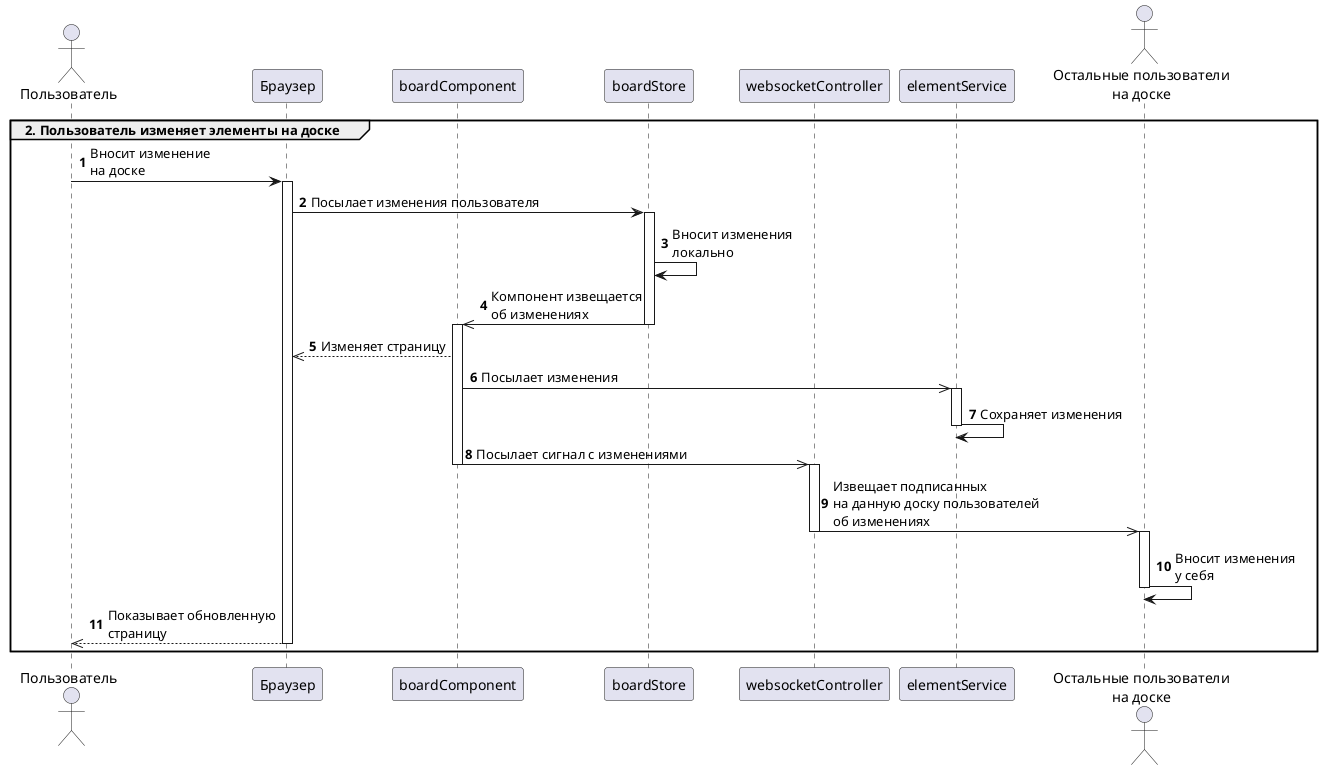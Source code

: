 @startuml board
autonumber
actor "Пользователь" as u
participant "Браузер" as f
participant "boardComponent" as bc
participant "boardStore" as bs 
participant "websocketController" as wc 
participant "elementService" as es
actor "Остальные пользователи\nна доске" as o

group 2. Пользователь изменяет элементы на доске
u -> f : Вносит изменение\nна доске
activate f
f -> bs : Посылает изменения пользователя
activate bs
bs -> bs : Вносит изменения\nлокально
bs ->> bc : Компонент извещается\nоб изменениях
deactivate bs
activate bc
bc -->> f : Изменяет страницу
bc ->> es : Посылает изменения
activate es
es -> es : Сохраняет изменения
deactivate es
bc ->> wc : Посылает сигнал с изменениями
deactivate bc
activate wc
wc ->> o : Извещает подписанных\nна данную доску пользователей\nоб изменениях
deactivate wc
activate o
o -> o : Вносит изменения\nу себя
deactivate o
f -->> u : Показывает обновленную\nстраницу
deactivate f
end

@enduml